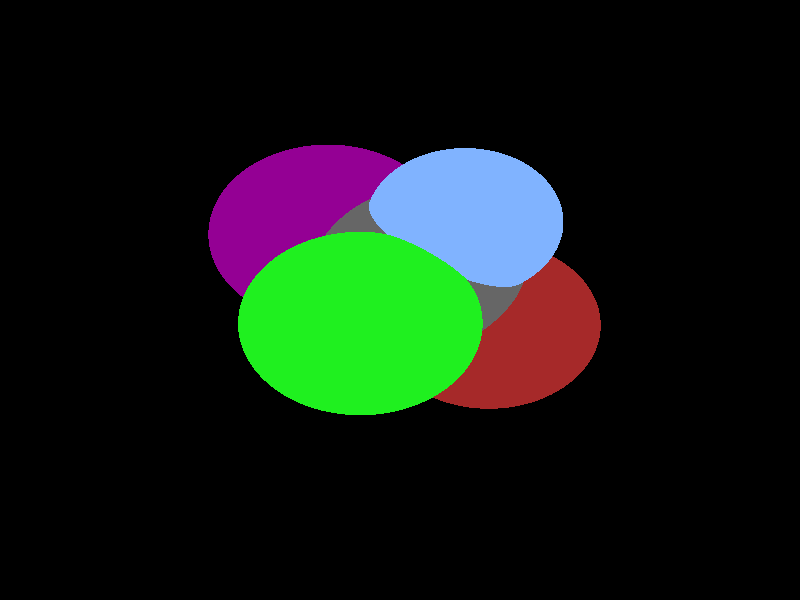 global_settings {
	ambient_light rgb <0.200000002980232, 0.200000002980232, 0.200000002980232>
	max_trace_level 15
}

background { color rgb <0,0,0> }

camera {
	perspective
	location <13.7140078783389, 5.01267056970825, 3.24039489081543>
	angle 40
	up <0.118628331358184, -0.967996842959152, -0.221154767120873>
	right <-0.169700208620509, -0.239215689669171, 0.956021805719022> * 1
	direction <-0.978329779876565, -0.0758812614366535, -0.192647024294313> }

light_source {
	<54.5006361248431, -46.6977290557824, 47.2610461615946>
	color rgb <1, 1, 1>
	fade_distance 117.761625328457
	fade_power 0
	spotlight
	area_light <20, 0, 0>, <0, 0, 20>, 20, 20
	circular
	orient
	point_at <-54.5006361248431, 46.6977290557824, -47.2610461615946>
}

light_source {
	<-15.9193044674768, -30.8633114934201, -59.8199205549394>
	color rgb <0.300000011920929, 0.300000011920929, 0.300000011920929> shadowless
	fade_distance 117.761625328457
	fade_power 0
	parallel
	point_at <15.9193044674768, 30.8633114934201, 59.8199205549394>
}

#default {
	finish {ambient 0.5 diffuse 1 specular 0.2 roughness .01 metallic 1}
}

union {
cylinder {
	<-2.933, 3.122, 0.066>, 	<-2.60713242624311, 2.5487742019392, 0.381650603622596>, 0.075
	pigment { rgbt <0.400000005960464, 0.400000005960464, 0.400000005960464, 0> }
}
cylinder {
	<-2.60713242624311, 2.5487742019392, 0.381650603622596>, 	<-2.327, 2.056, 0.653>, 0.075
	pigment { rgbt <0.5, 0.699999988079071, 1, 0> }
}
cylinder {
	<-2.933, 3.122, 0.066>, 	<-2.37927552363501, 3.7001196527967, -0.0794504858947109>, 0.075
	pigment { rgbt <0.400000005960464, 0.400000005960464, 0.400000005960464, 0> }
}
cylinder {
	<-2.37927552363501, 3.7001196527967, -0.0794504858947109>, 	<-1.73, 4.378, -0.25>, 0.075
	pigment { rgbt <0.119999997317791, 0.939999997615814, 0.119999997317791, 0> }
}
cylinder {
	<-2.933, 3.122, 0.066>, 	<-3.53380493123978, 3.42788826667211, 0.588248260171904>, 0.075
	pigment { rgbt <0.400000005960464, 0.400000005960464, 0.400000005960464, 0> }
}
cylinder {
	<-3.53380493123978, 3.42788826667211, 0.588248260171904>, 	<-4.302, 3.819, 1.256>, 0.075
	pigment { rgbt <0.649999976158142, 0.159999996423721, 0.159999996423721, 0> }
}
cylinder {
	<-2.933, 3.122, 0.066>, 	<-3.2968473218004, 2.87065259723904, -0.683023624533918>, 0.075
	pigment { rgbt <0.400000005960464, 0.400000005960464, 0.400000005960464, 0> }
}
cylinder {
	<-3.2968473218004, 2.87065259723904, -0.683023624533918>, 	<-3.803, 2.521, -1.725>, 0.075
	pigment { rgbt <0.579999983310699, 0, 0.579999983310699, 0> }
}
sphere {
	<-2.933, 3.122, 0.066>, 0.4104
	pigment { rgbt <0.400000005960464, 0.400000005960464, 0.400000005960464,0> }
}
sphere {
	<-2.327, 2.056, 0.653>, 0.3078
	pigment { rgbt <0.5, 0.699999988079071, 1,0> }
}
sphere {
	<-1.73, 4.378, -0.25>, 0.5508
	pigment { rgbt <0.119999997317791, 0.939999997615814, 0.119999997317791,0> }
}
sphere {
	<-4.302, 3.819, 1.256>, 0.648
	pigment { rgbt <0.649999976158142, 0.159999996423721, 0.159999996423721,0> }
}
sphere {
	<-3.803, 2.521, -1.725>, 0.7506
	pigment { rgbt <0.579999983310699, 0, 0.579999983310699,0> }
}
}
merge {
}
union {
}
merge {
sphere {
	<-2.933, 3.122, 0.066>, 1.69983
	pigment { rgbt <0, 0, 0,0> }
}
sphere {
	<-2.327, 2.056, 0.653>, 1.469853
	pigment { rgbt <0, 0, 0,0> }
}
sphere {
	<-1.73, 4.378, -0.25>, 1.749825
	pigment { rgbt <0, 0, 0,0> }
}
sphere {
	<-4.302, 3.819, 1.256>, 1.829817
	pigment { rgbt <0, 0, 0,0> }
}
sphere {
	<-3.803, 2.521, -1.725>, 1.979802
	pigment { rgbt <0, 0, 0,0> }
}
sphere {
	<-2.933, 3.122, 0.066>, 1.7
	pigment { rgbt <0.400000005960464, 0.400000005960464, 0.400000005960464,0.350000023841858> }
}
sphere {
	<-2.327, 2.056, 0.653>, 1.47
	pigment { rgbt <0.5, 0.699999988079071, 1,0.350000023841858> }
}
sphere {
	<-1.73, 4.378, -0.25>, 1.75
	pigment { rgbt <0.119999997317791, 0.939999997615814, 0.119999997317791,0.350000023841858> }
}
sphere {
	<-4.302, 3.819, 1.256>, 1.83
	pigment { rgbt <0.649999976158142, 0.159999996423721, 0.159999996423721,0.350000023841858> }
}
sphere {
	<-3.803, 2.521, -1.725>, 1.98
	pigment { rgbt <0.579999983310699, 0, 0.579999983310699,0.350000023841858> }
}
}
